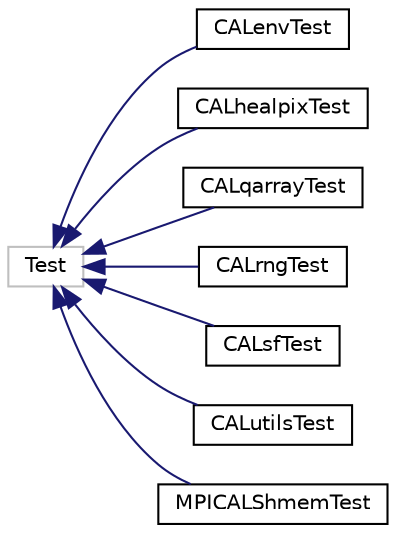 digraph "Graphical Class Hierarchy"
{
  edge [fontname="Helvetica",fontsize="10",labelfontname="Helvetica",labelfontsize="10"];
  node [fontname="Helvetica",fontsize="10",shape=record];
  rankdir="LR";
  Node1 [label="Test",height=0.2,width=0.4,color="grey75", fillcolor="white", style="filled"];
  Node1 -> Node2 [dir="back",color="midnightblue",fontsize="10",style="solid",fontname="Helvetica"];
  Node2 [label="CALenvTest",height=0.2,width=0.4,color="black", fillcolor="white", style="filled",URL="$class_c_a_lenv_test.html"];
  Node1 -> Node3 [dir="back",color="midnightblue",fontsize="10",style="solid",fontname="Helvetica"];
  Node3 [label="CALhealpixTest",height=0.2,width=0.4,color="black", fillcolor="white", style="filled",URL="$class_c_a_lhealpix_test.html"];
  Node1 -> Node4 [dir="back",color="midnightblue",fontsize="10",style="solid",fontname="Helvetica"];
  Node4 [label="CALqarrayTest",height=0.2,width=0.4,color="black", fillcolor="white", style="filled",URL="$class_c_a_lqarray_test.html"];
  Node1 -> Node5 [dir="back",color="midnightblue",fontsize="10",style="solid",fontname="Helvetica"];
  Node5 [label="CALrngTest",height=0.2,width=0.4,color="black", fillcolor="white", style="filled",URL="$class_c_a_lrng_test.html"];
  Node1 -> Node6 [dir="back",color="midnightblue",fontsize="10",style="solid",fontname="Helvetica"];
  Node6 [label="CALsfTest",height=0.2,width=0.4,color="black", fillcolor="white", style="filled",URL="$class_c_a_lsf_test.html"];
  Node1 -> Node7 [dir="back",color="midnightblue",fontsize="10",style="solid",fontname="Helvetica"];
  Node7 [label="CALutilsTest",height=0.2,width=0.4,color="black", fillcolor="white", style="filled",URL="$class_c_a_lutils_test.html"];
  Node1 -> Node8 [dir="back",color="midnightblue",fontsize="10",style="solid",fontname="Helvetica"];
  Node8 [label="MPICALShmemTest",height=0.2,width=0.4,color="black", fillcolor="white", style="filled",URL="$class_m_p_i_c_a_l_shmem_test.html"];
}
